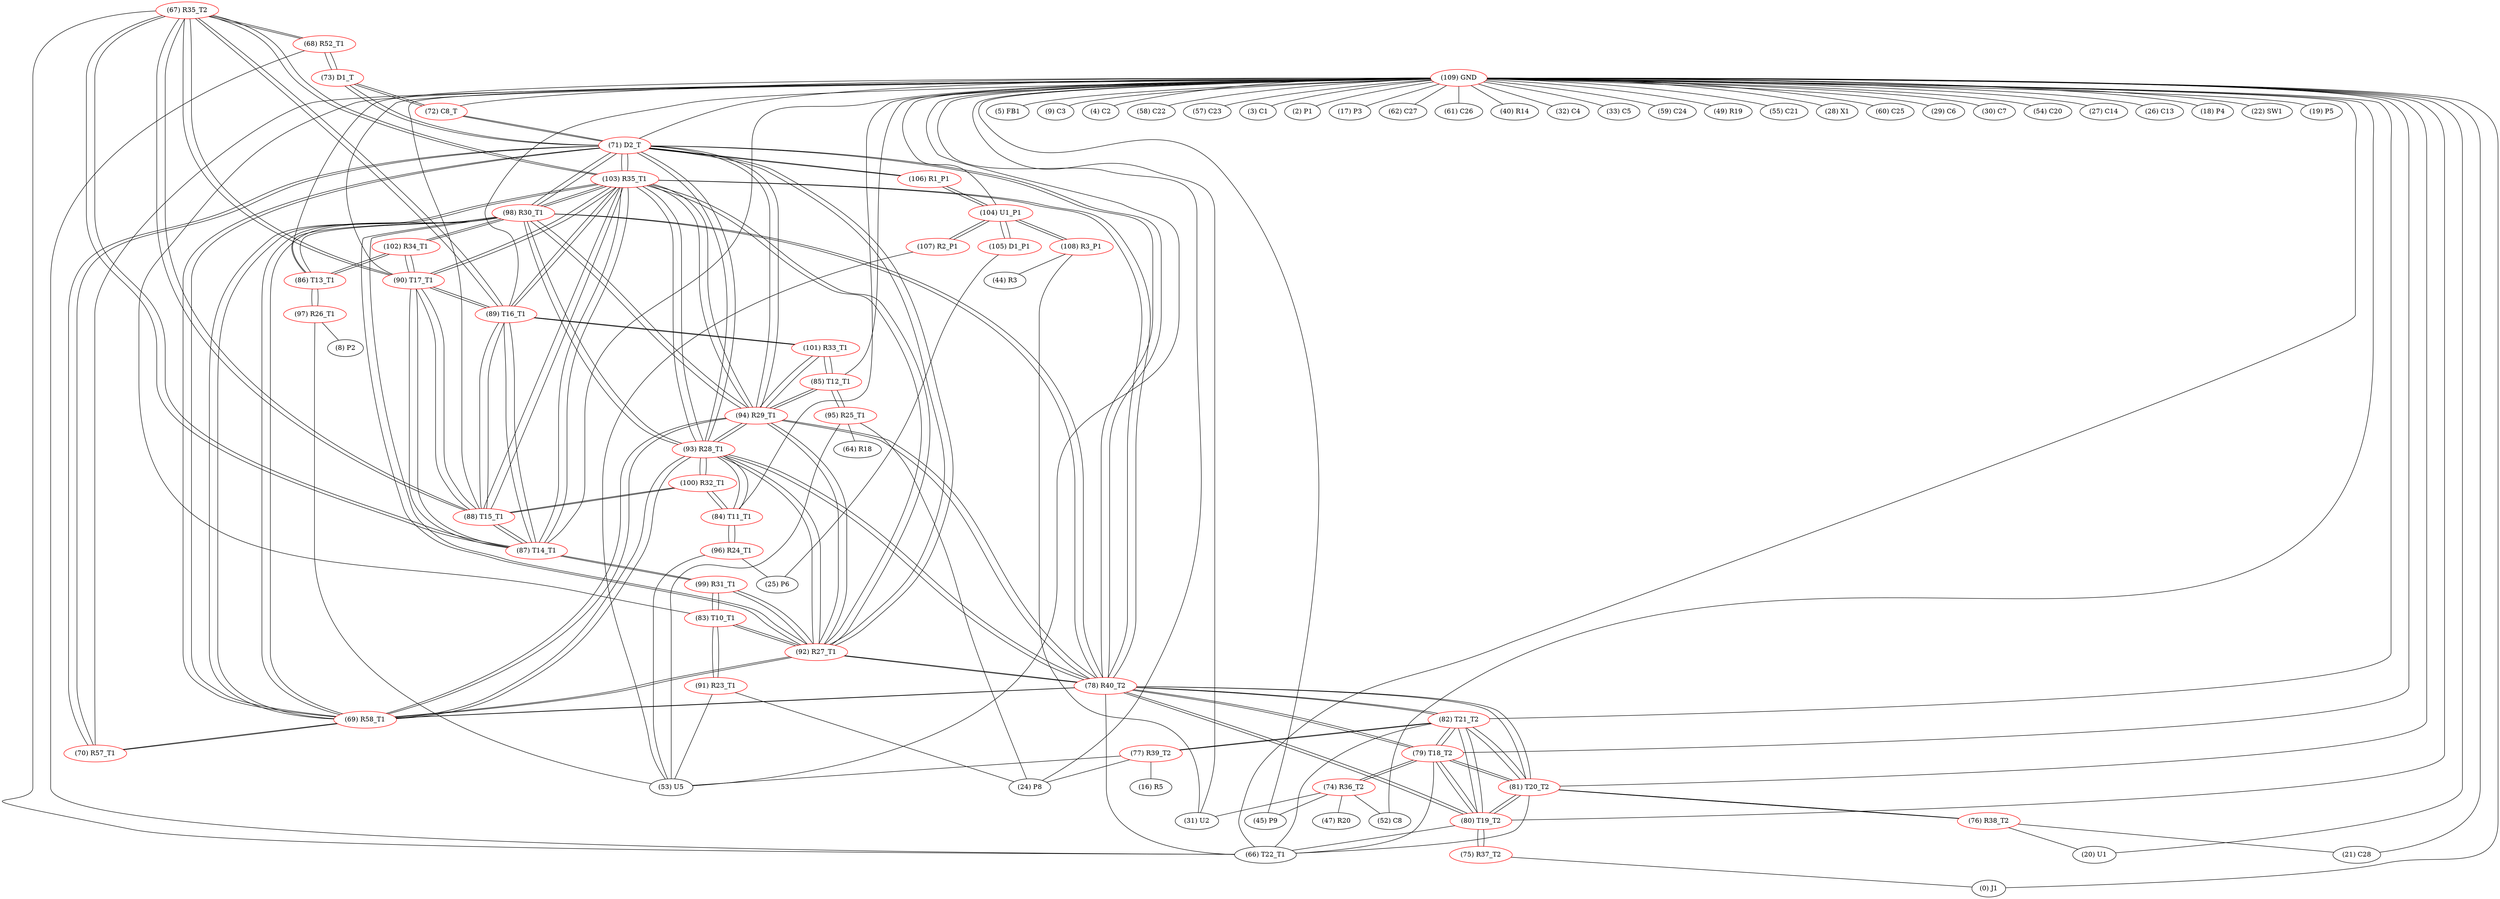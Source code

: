graph {
	67 [label="(67) R35_T2" color=red]
	68 [label="(68) R52_T1"]
	66 [label="(66) T22_T1"]
	87 [label="(87) T14_T1"]
	88 [label="(88) T15_T1"]
	90 [label="(90) T17_T1"]
	89 [label="(89) T16_T1"]
	103 [label="(103) R35_T1"]
	68 [label="(68) R52_T1" color=red]
	73 [label="(73) D1_T"]
	67 [label="(67) R35_T2"]
	66 [label="(66) T22_T1"]
	69 [label="(69) R58_T1" color=red]
	71 [label="(71) D2_T"]
	78 [label="(78) R40_T2"]
	92 [label="(92) R27_T1"]
	93 [label="(93) R28_T1"]
	94 [label="(94) R29_T1"]
	98 [label="(98) R30_T1"]
	103 [label="(103) R35_T1"]
	70 [label="(70) R57_T1"]
	70 [label="(70) R57_T1" color=red]
	71 [label="(71) D2_T"]
	69 [label="(69) R58_T1"]
	71 [label="(71) D2_T" color=red]
	69 [label="(69) R58_T1"]
	78 [label="(78) R40_T2"]
	92 [label="(92) R27_T1"]
	93 [label="(93) R28_T1"]
	94 [label="(94) R29_T1"]
	98 [label="(98) R30_T1"]
	103 [label="(103) R35_T1"]
	73 [label="(73) D1_T"]
	72 [label="(72) C8_T"]
	70 [label="(70) R57_T1"]
	106 [label="(106) R1_P1"]
	72 [label="(72) C8_T" color=red]
	73 [label="(73) D1_T"]
	71 [label="(71) D2_T"]
	73 [label="(73) D1_T" color=red]
	71 [label="(71) D2_T"]
	72 [label="(72) C8_T"]
	68 [label="(68) R52_T1"]
	74 [label="(74) R36_T2" color=red]
	31 [label="(31) U2"]
	47 [label="(47) R20"]
	45 [label="(45) P9"]
	52 [label="(52) C8"]
	79 [label="(79) T18_T2"]
	75 [label="(75) R37_T2" color=red]
	0 [label="(0) J1"]
	80 [label="(80) T19_T2"]
	76 [label="(76) R38_T2" color=red]
	20 [label="(20) U1"]
	21 [label="(21) C28"]
	81 [label="(81) T20_T2"]
	77 [label="(77) R39_T2" color=red]
	16 [label="(16) R5"]
	24 [label="(24) P8"]
	53 [label="(53) U5"]
	82 [label="(82) T21_T2"]
	78 [label="(78) R40_T2" color=red]
	71 [label="(71) D2_T"]
	69 [label="(69) R58_T1"]
	92 [label="(92) R27_T1"]
	93 [label="(93) R28_T1"]
	94 [label="(94) R29_T1"]
	98 [label="(98) R30_T1"]
	103 [label="(103) R35_T1"]
	81 [label="(81) T20_T2"]
	82 [label="(82) T21_T2"]
	80 [label="(80) T19_T2"]
	66 [label="(66) T22_T1"]
	79 [label="(79) T18_T2"]
	79 [label="(79) T18_T2" color=red]
	81 [label="(81) T20_T2"]
	82 [label="(82) T21_T2"]
	80 [label="(80) T19_T2"]
	78 [label="(78) R40_T2"]
	66 [label="(66) T22_T1"]
	74 [label="(74) R36_T2"]
	80 [label="(80) T19_T2" color=red]
	81 [label="(81) T20_T2"]
	82 [label="(82) T21_T2"]
	78 [label="(78) R40_T2"]
	66 [label="(66) T22_T1"]
	79 [label="(79) T18_T2"]
	75 [label="(75) R37_T2"]
	81 [label="(81) T20_T2" color=red]
	82 [label="(82) T21_T2"]
	80 [label="(80) T19_T2"]
	78 [label="(78) R40_T2"]
	66 [label="(66) T22_T1"]
	79 [label="(79) T18_T2"]
	76 [label="(76) R38_T2"]
	82 [label="(82) T21_T2" color=red]
	81 [label="(81) T20_T2"]
	80 [label="(80) T19_T2"]
	78 [label="(78) R40_T2"]
	66 [label="(66) T22_T1"]
	79 [label="(79) T18_T2"]
	77 [label="(77) R39_T2"]
	83 [label="(83) T10_T1" color=red]
	91 [label="(91) R23_T1"]
	99 [label="(99) R31_T1"]
	92 [label="(92) R27_T1"]
	84 [label="(84) T11_T1" color=red]
	96 [label="(96) R24_T1"]
	100 [label="(100) R32_T1"]
	93 [label="(93) R28_T1"]
	85 [label="(85) T12_T1" color=red]
	101 [label="(101) R33_T1"]
	94 [label="(94) R29_T1"]
	95 [label="(95) R25_T1"]
	86 [label="(86) T13_T1" color=red]
	102 [label="(102) R34_T1"]
	98 [label="(98) R30_T1"]
	97 [label="(97) R26_T1"]
	87 [label="(87) T14_T1" color=red]
	88 [label="(88) T15_T1"]
	90 [label="(90) T17_T1"]
	89 [label="(89) T16_T1"]
	103 [label="(103) R35_T1"]
	67 [label="(67) R35_T2"]
	99 [label="(99) R31_T1"]
	88 [label="(88) T15_T1" color=red]
	87 [label="(87) T14_T1"]
	90 [label="(90) T17_T1"]
	89 [label="(89) T16_T1"]
	103 [label="(103) R35_T1"]
	67 [label="(67) R35_T2"]
	100 [label="(100) R32_T1"]
	89 [label="(89) T16_T1" color=red]
	87 [label="(87) T14_T1"]
	88 [label="(88) T15_T1"]
	90 [label="(90) T17_T1"]
	103 [label="(103) R35_T1"]
	67 [label="(67) R35_T2"]
	101 [label="(101) R33_T1"]
	90 [label="(90) T17_T1" color=red]
	87 [label="(87) T14_T1"]
	88 [label="(88) T15_T1"]
	89 [label="(89) T16_T1"]
	103 [label="(103) R35_T1"]
	67 [label="(67) R35_T2"]
	102 [label="(102) R34_T1"]
	91 [label="(91) R23_T1" color=red]
	24 [label="(24) P8"]
	53 [label="(53) U5"]
	83 [label="(83) T10_T1"]
	92 [label="(92) R27_T1" color=red]
	71 [label="(71) D2_T"]
	69 [label="(69) R58_T1"]
	78 [label="(78) R40_T2"]
	93 [label="(93) R28_T1"]
	94 [label="(94) R29_T1"]
	98 [label="(98) R30_T1"]
	103 [label="(103) R35_T1"]
	99 [label="(99) R31_T1"]
	83 [label="(83) T10_T1"]
	93 [label="(93) R28_T1" color=red]
	71 [label="(71) D2_T"]
	69 [label="(69) R58_T1"]
	78 [label="(78) R40_T2"]
	92 [label="(92) R27_T1"]
	94 [label="(94) R29_T1"]
	98 [label="(98) R30_T1"]
	103 [label="(103) R35_T1"]
	100 [label="(100) R32_T1"]
	84 [label="(84) T11_T1"]
	94 [label="(94) R29_T1" color=red]
	71 [label="(71) D2_T"]
	69 [label="(69) R58_T1"]
	78 [label="(78) R40_T2"]
	92 [label="(92) R27_T1"]
	93 [label="(93) R28_T1"]
	98 [label="(98) R30_T1"]
	103 [label="(103) R35_T1"]
	101 [label="(101) R33_T1"]
	85 [label="(85) T12_T1"]
	95 [label="(95) R25_T1" color=red]
	53 [label="(53) U5"]
	64 [label="(64) R18"]
	24 [label="(24) P8"]
	85 [label="(85) T12_T1"]
	96 [label="(96) R24_T1" color=red]
	25 [label="(25) P6"]
	53 [label="(53) U5"]
	84 [label="(84) T11_T1"]
	97 [label="(97) R26_T1" color=red]
	53 [label="(53) U5"]
	8 [label="(8) P2"]
	86 [label="(86) T13_T1"]
	98 [label="(98) R30_T1" color=red]
	71 [label="(71) D2_T"]
	69 [label="(69) R58_T1"]
	78 [label="(78) R40_T2"]
	92 [label="(92) R27_T1"]
	93 [label="(93) R28_T1"]
	94 [label="(94) R29_T1"]
	103 [label="(103) R35_T1"]
	86 [label="(86) T13_T1"]
	102 [label="(102) R34_T1"]
	99 [label="(99) R31_T1" color=red]
	92 [label="(92) R27_T1"]
	83 [label="(83) T10_T1"]
	87 [label="(87) T14_T1"]
	100 [label="(100) R32_T1" color=red]
	88 [label="(88) T15_T1"]
	84 [label="(84) T11_T1"]
	93 [label="(93) R28_T1"]
	101 [label="(101) R33_T1" color=red]
	89 [label="(89) T16_T1"]
	94 [label="(94) R29_T1"]
	85 [label="(85) T12_T1"]
	102 [label="(102) R34_T1" color=red]
	90 [label="(90) T17_T1"]
	86 [label="(86) T13_T1"]
	98 [label="(98) R30_T1"]
	103 [label="(103) R35_T1" color=red]
	71 [label="(71) D2_T"]
	69 [label="(69) R58_T1"]
	78 [label="(78) R40_T2"]
	92 [label="(92) R27_T1"]
	93 [label="(93) R28_T1"]
	94 [label="(94) R29_T1"]
	98 [label="(98) R30_T1"]
	87 [label="(87) T14_T1"]
	88 [label="(88) T15_T1"]
	90 [label="(90) T17_T1"]
	89 [label="(89) T16_T1"]
	67 [label="(67) R35_T2"]
	104 [label="(104) U1_P1" color=red]
	105 [label="(105) D1_P1"]
	107 [label="(107) R2_P1"]
	108 [label="(108) R3_P1"]
	106 [label="(106) R1_P1"]
	105 [label="(105) D1_P1" color=red]
	25 [label="(25) P6"]
	104 [label="(104) U1_P1"]
	106 [label="(106) R1_P1" color=red]
	71 [label="(71) D2_T"]
	104 [label="(104) U1_P1"]
	107 [label="(107) R2_P1" color=red]
	53 [label="(53) U5"]
	104 [label="(104) U1_P1"]
	108 [label="(108) R3_P1" color=red]
	44 [label="(44) R3"]
	31 [label="(31) U2"]
	104 [label="(104) U1_P1"]
	109 [label="(109) GND" color=red]
	5 [label="(5) FB1"]
	9 [label="(9) C3"]
	0 [label="(0) J1"]
	4 [label="(4) C2"]
	58 [label="(58) C22"]
	57 [label="(57) C23"]
	3 [label="(3) C1"]
	2 [label="(2) P1"]
	17 [label="(17) P3"]
	62 [label="(62) C27"]
	61 [label="(61) C26"]
	40 [label="(40) R14"]
	32 [label="(32) C4"]
	33 [label="(33) C5"]
	53 [label="(53) U5"]
	59 [label="(59) C24"]
	49 [label="(49) R19"]
	52 [label="(52) C8"]
	45 [label="(45) P9"]
	55 [label="(55) C21"]
	28 [label="(28) X1"]
	60 [label="(60) C25"]
	29 [label="(29) C6"]
	30 [label="(30) C7"]
	54 [label="(54) C20"]
	27 [label="(27) C14"]
	26 [label="(26) C13"]
	31 [label="(31) U2"]
	20 [label="(20) U1"]
	24 [label="(24) P8"]
	21 [label="(21) C28"]
	18 [label="(18) P4"]
	22 [label="(22) SW1"]
	19 [label="(19) P5"]
	83 [label="(83) T10_T1"]
	84 [label="(84) T11_T1"]
	85 [label="(85) T12_T1"]
	86 [label="(86) T13_T1"]
	81 [label="(81) T20_T2"]
	87 [label="(87) T14_T1"]
	88 [label="(88) T15_T1"]
	79 [label="(79) T18_T2"]
	82 [label="(82) T21_T2"]
	80 [label="(80) T19_T2"]
	72 [label="(72) C8_T"]
	89 [label="(89) T16_T1"]
	90 [label="(90) T17_T1"]
	71 [label="(71) D2_T"]
	66 [label="(66) T22_T1"]
	70 [label="(70) R57_T1"]
	104 [label="(104) U1_P1"]
	67 -- 68
	67 -- 66
	67 -- 87
	67 -- 88
	67 -- 90
	67 -- 89
	67 -- 103
	68 -- 73
	68 -- 67
	68 -- 66
	69 -- 71
	69 -- 78
	69 -- 92
	69 -- 93
	69 -- 94
	69 -- 98
	69 -- 103
	69 -- 70
	70 -- 71
	70 -- 69
	71 -- 69
	71 -- 78
	71 -- 92
	71 -- 93
	71 -- 94
	71 -- 98
	71 -- 103
	71 -- 73
	71 -- 72
	71 -- 70
	71 -- 106
	72 -- 73
	72 -- 71
	73 -- 71
	73 -- 72
	73 -- 68
	74 -- 31
	74 -- 47
	74 -- 45
	74 -- 52
	74 -- 79
	75 -- 0
	75 -- 80
	76 -- 20
	76 -- 21
	76 -- 81
	77 -- 16
	77 -- 24
	77 -- 53
	77 -- 82
	78 -- 71
	78 -- 69
	78 -- 92
	78 -- 93
	78 -- 94
	78 -- 98
	78 -- 103
	78 -- 81
	78 -- 82
	78 -- 80
	78 -- 66
	78 -- 79
	79 -- 81
	79 -- 82
	79 -- 80
	79 -- 78
	79 -- 66
	79 -- 74
	80 -- 81
	80 -- 82
	80 -- 78
	80 -- 66
	80 -- 79
	80 -- 75
	81 -- 82
	81 -- 80
	81 -- 78
	81 -- 66
	81 -- 79
	81 -- 76
	82 -- 81
	82 -- 80
	82 -- 78
	82 -- 66
	82 -- 79
	82 -- 77
	83 -- 91
	83 -- 99
	83 -- 92
	84 -- 96
	84 -- 100
	84 -- 93
	85 -- 101
	85 -- 94
	85 -- 95
	86 -- 102
	86 -- 98
	86 -- 97
	87 -- 88
	87 -- 90
	87 -- 89
	87 -- 103
	87 -- 67
	87 -- 99
	88 -- 87
	88 -- 90
	88 -- 89
	88 -- 103
	88 -- 67
	88 -- 100
	89 -- 87
	89 -- 88
	89 -- 90
	89 -- 103
	89 -- 67
	89 -- 101
	90 -- 87
	90 -- 88
	90 -- 89
	90 -- 103
	90 -- 67
	90 -- 102
	91 -- 24
	91 -- 53
	91 -- 83
	92 -- 71
	92 -- 69
	92 -- 78
	92 -- 93
	92 -- 94
	92 -- 98
	92 -- 103
	92 -- 99
	92 -- 83
	93 -- 71
	93 -- 69
	93 -- 78
	93 -- 92
	93 -- 94
	93 -- 98
	93 -- 103
	93 -- 100
	93 -- 84
	94 -- 71
	94 -- 69
	94 -- 78
	94 -- 92
	94 -- 93
	94 -- 98
	94 -- 103
	94 -- 101
	94 -- 85
	95 -- 53
	95 -- 64
	95 -- 24
	95 -- 85
	96 -- 25
	96 -- 53
	96 -- 84
	97 -- 53
	97 -- 8
	97 -- 86
	98 -- 71
	98 -- 69
	98 -- 78
	98 -- 92
	98 -- 93
	98 -- 94
	98 -- 103
	98 -- 86
	98 -- 102
	99 -- 92
	99 -- 83
	99 -- 87
	100 -- 88
	100 -- 84
	100 -- 93
	101 -- 89
	101 -- 94
	101 -- 85
	102 -- 90
	102 -- 86
	102 -- 98
	103 -- 71
	103 -- 69
	103 -- 78
	103 -- 92
	103 -- 93
	103 -- 94
	103 -- 98
	103 -- 87
	103 -- 88
	103 -- 90
	103 -- 89
	103 -- 67
	104 -- 105
	104 -- 107
	104 -- 108
	104 -- 106
	105 -- 25
	105 -- 104
	106 -- 71
	106 -- 104
	107 -- 53
	107 -- 104
	108 -- 44
	108 -- 31
	108 -- 104
	109 -- 5
	109 -- 9
	109 -- 0
	109 -- 4
	109 -- 58
	109 -- 57
	109 -- 3
	109 -- 2
	109 -- 17
	109 -- 62
	109 -- 61
	109 -- 40
	109 -- 32
	109 -- 33
	109 -- 53
	109 -- 59
	109 -- 49
	109 -- 52
	109 -- 45
	109 -- 55
	109 -- 28
	109 -- 60
	109 -- 29
	109 -- 30
	109 -- 54
	109 -- 27
	109 -- 26
	109 -- 31
	109 -- 20
	109 -- 24
	109 -- 21
	109 -- 18
	109 -- 22
	109 -- 19
	109 -- 83
	109 -- 84
	109 -- 85
	109 -- 86
	109 -- 81
	109 -- 87
	109 -- 88
	109 -- 79
	109 -- 82
	109 -- 80
	109 -- 72
	109 -- 89
	109 -- 90
	109 -- 71
	109 -- 66
	109 -- 70
	109 -- 104
}